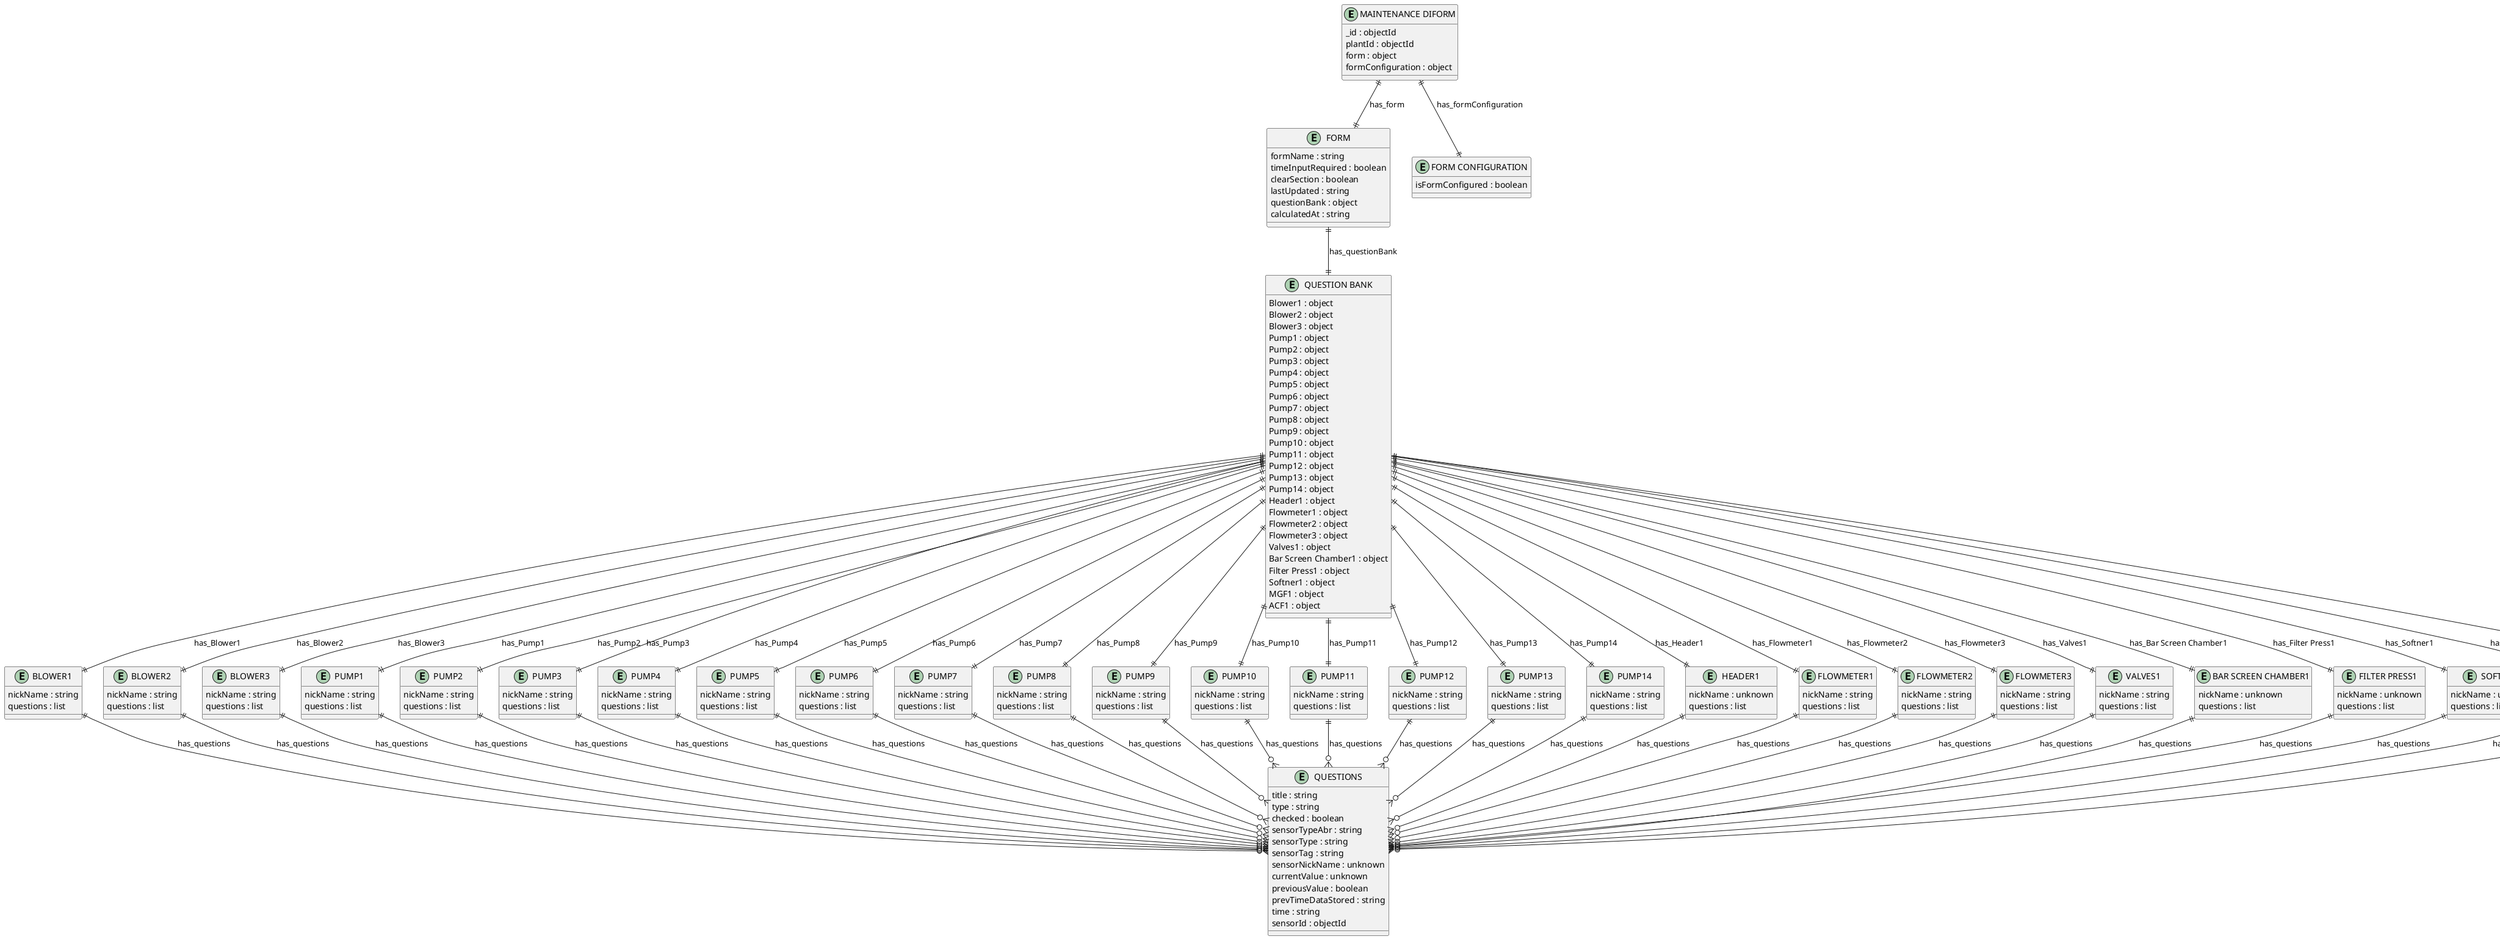 @startuml MAINTENANCE_DIFORM_Diagram

entity "MAINTENANCE DIFORM" as MAINTENANCE_DIFORM {
  _id : objectId
  plantId : objectId
  form : object
  formConfiguration : object
}

entity "FORM" as FORM {
  formName : string
  timeInputRequired : boolean
  clearSection : boolean
  lastUpdated : string
  questionBank : object
  calculatedAt : string
}

entity "QUESTION BANK" as QUESTION_BANK {
  Blower1 : object
  Blower2 : object
  Blower3 : object
  Pump1 : object
  Pump2 : object
  Pump3 : object
  Pump4 : object
  Pump5 : object
  Pump6 : object
  Pump7 : object
  Pump8 : object
  Pump9 : object
  Pump10 : object
  Pump11 : object
  Pump12 : object
  Pump13 : object
  Pump14 : object
  Header1 : object
  Flowmeter1 : object
  Flowmeter2 : object
  Flowmeter3 : object
  Valves1 : object
  Bar Screen Chamber1 : object
  Filter Press1 : object
  Softner1 : object
  MGF1 : object
  ACF1 : object
}

entity "BLOWER1" as BLOWER1 {
  nickName : string
  questions : list
}

entity "QUESTIONS" as QUESTIONS {
  title : string
  type : string
  checked : boolean
  sensorTypeAbr : string
  sensorType : string
  sensorTag : string
  sensorNickName : unknown
  currentValue : unknown
  previousValue : boolean
  prevTimeDataStored : string
  time : string
  sensorId : objectId
}

entity "BLOWER2" as BLOWER2 {
  nickName : string
  questions : list
}

entity "BLOWER3" as BLOWER3 {
  nickName : string
  questions : list
}

entity "PUMP1" as PUMP1 {
  nickName : string
  questions : list
}

entity "PUMP2" as PUMP2 {
  nickName : string
  questions : list
}

entity "PUMP3" as PUMP3 {
  nickName : string
  questions : list
}

entity "PUMP4" as PUMP4 {
  nickName : string
  questions : list
}

entity "PUMP5" as PUMP5 {
  nickName : string
  questions : list
}

entity "PUMP6" as PUMP6 {
  nickName : string
  questions : list
}

entity "PUMP7" as PUMP7 {
  nickName : string
  questions : list
}

entity "PUMP8" as PUMP8 {
  nickName : string
  questions : list
}

entity "PUMP9" as PUMP9 {
  nickName : string
  questions : list
}

entity "PUMP10" as PUMP10 {
  nickName : string
  questions : list
}

entity "PUMP11" as PUMP11 {
  nickName : string
  questions : list
}

entity "PUMP12" as PUMP12 {
  nickName : string
  questions : list
}

entity "PUMP13" as PUMP13 {
  nickName : string
  questions : list
}

entity "PUMP14" as PUMP14 {
  nickName : string
  questions : list
}

entity "HEADER1" as HEADER1 {
  nickName : unknown
  questions : list
}

entity "FLOWMETER1" as FLOWMETER1 {
  nickName : string
  questions : list
}

entity "FLOWMETER2" as FLOWMETER2 {
  nickName : string
  questions : list
}

entity "FLOWMETER3" as FLOWMETER3 {
  nickName : string
  questions : list
}

entity "VALVES1" as VALVES1 {
  nickName : string
  questions : list
}

entity "BAR SCREEN CHAMBER1" as BAR_SCREEN_CHAMBER1 {
  nickName : unknown
  questions : list
}

entity "FILTER PRESS1" as FILTER_PRESS1 {
  nickName : unknown
  questions : list
}

entity "SOFTNER1" as SOFTNER1 {
  nickName : unknown
  questions : list
}

entity "MGF1" as MGF1 {
  nickName : unknown
  questions : list
}

entity "ACF1" as ACF1 {
  nickName : unknown
  questions : list
}

entity "FORM CONFIGURATION" as FORM_CONFIGURATION {
  isFormConfigured : boolean
}

' // Relationships
MAINTENANCE_DIFORM ||--|| FORM : has_form
FORM ||--|| QUESTION_BANK : has_questionBank
QUESTION_BANK ||--|| BLOWER1 : has_Blower1
BLOWER1 ||--o{ QUESTIONS : has_questions
QUESTION_BANK ||--|| BLOWER2 : has_Blower2
BLOWER2 ||--o{ QUESTIONS : has_questions
QUESTION_BANK ||--|| BLOWER3 : has_Blower3
BLOWER3 ||--o{ QUESTIONS : has_questions
QUESTION_BANK ||--|| PUMP1 : has_Pump1
PUMP1 ||--o{ QUESTIONS : has_questions
QUESTION_BANK ||--|| PUMP2 : has_Pump2
PUMP2 ||--o{ QUESTIONS : has_questions
QUESTION_BANK ||--|| PUMP3 : has_Pump3
PUMP3 ||--o{ QUESTIONS : has_questions
QUESTION_BANK ||--|| PUMP4 : has_Pump4
PUMP4 ||--o{ QUESTIONS : has_questions
QUESTION_BANK ||--|| PUMP5 : has_Pump5
PUMP5 ||--o{ QUESTIONS : has_questions
QUESTION_BANK ||--|| PUMP6 : has_Pump6
PUMP6 ||--o{ QUESTIONS : has_questions
QUESTION_BANK ||--|| PUMP7 : has_Pump7
PUMP7 ||--o{ QUESTIONS : has_questions
QUESTION_BANK ||--|| PUMP8 : has_Pump8
PUMP8 ||--o{ QUESTIONS : has_questions
QUESTION_BANK ||--|| PUMP9 : has_Pump9
PUMP9 ||--o{ QUESTIONS : has_questions
QUESTION_BANK ||--|| PUMP10 : has_Pump10
PUMP10 ||--o{ QUESTIONS : has_questions
QUESTION_BANK ||--|| PUMP11 : has_Pump11
PUMP11 ||--o{ QUESTIONS : has_questions
QUESTION_BANK ||--|| PUMP12 : has_Pump12
PUMP12 ||--o{ QUESTIONS : has_questions
QUESTION_BANK ||--|| PUMP13 : has_Pump13
PUMP13 ||--o{ QUESTIONS : has_questions
QUESTION_BANK ||--|| PUMP14 : has_Pump14
PUMP14 ||--o{ QUESTIONS : has_questions
QUESTION_BANK ||--|| HEADER1 : has_Header1
HEADER1 ||--o{ QUESTIONS : has_questions
QUESTION_BANK ||--|| FLOWMETER1 : has_Flowmeter1
FLOWMETER1 ||--o{ QUESTIONS : has_questions
QUESTION_BANK ||--|| FLOWMETER2 : has_Flowmeter2
FLOWMETER2 ||--o{ QUESTIONS : has_questions
QUESTION_BANK ||--|| FLOWMETER3 : has_Flowmeter3
FLOWMETER3 ||--o{ QUESTIONS : has_questions
QUESTION_BANK ||--|| VALVES1 : has_Valves1
VALVES1 ||--o{ QUESTIONS : has_questions
QUESTION_BANK ||--|| BAR_SCREEN_CHAMBER1 : has_Bar Screen Chamber1
BAR_SCREEN_CHAMBER1 ||--o{ QUESTIONS : has_questions
QUESTION_BANK ||--|| FILTER_PRESS1 : has_Filter Press1
FILTER_PRESS1 ||--o{ QUESTIONS : has_questions
QUESTION_BANK ||--|| SOFTNER1 : has_Softner1
SOFTNER1 ||--o{ QUESTIONS : has_questions
QUESTION_BANK ||--|| MGF1 : has_MGF1
MGF1 ||--o{ QUESTIONS : has_questions
QUESTION_BANK ||--|| ACF1 : has_ACF1
ACF1 ||--o{ QUESTIONS : has_questions
MAINTENANCE_DIFORM ||--|| FORM_CONFIGURATION : has_formConfiguration
@enduml